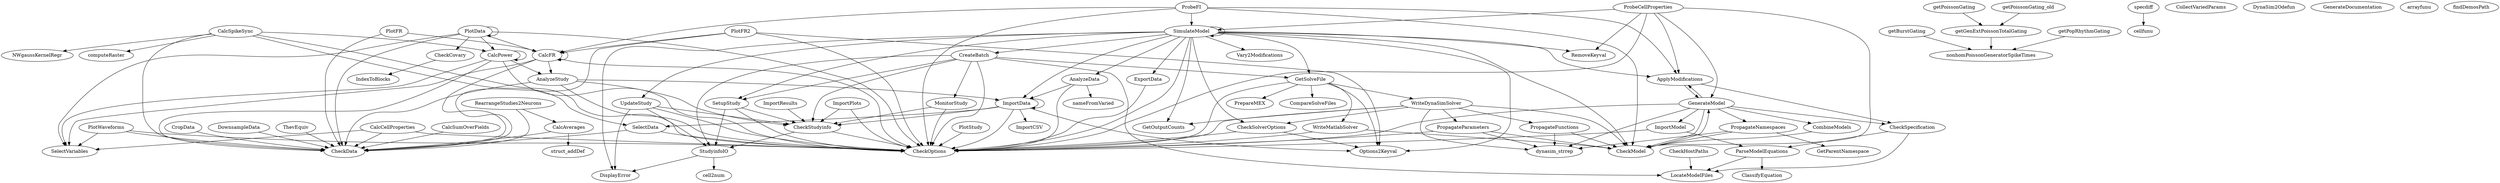 /* Created by mdot for Matlab */
digraph m2html {
  AnalyzeData -> CheckOptions;
  AnalyzeData -> ImportData;
  AnalyzeData -> nameFromVaried;
  AnalyzeStudy -> CheckData;
  AnalyzeStudy -> CheckOptions;
  AnalyzeStudy -> CheckStudyinfo;
  AnalyzeStudy -> ImportData;
  ApplyModifications -> CheckSpecification;
  ApplyModifications -> GenerateModel;
  CalcAverages -> CheckData;
  CalcAverages -> struct_addDef;
  CalcCellProperties -> CheckData;
  CalcCellProperties -> CheckOptions;
  CalcCellProperties -> SelectVariables;
  CalcFR -> AnalyzeStudy;
  CalcFR -> CalcFR;
  CalcFR -> CheckData;
  CalcFR -> CheckOptions;
  CalcFR -> SelectVariables;
  CalcPower -> AnalyzeStudy;
  CalcPower -> CalcPower;
  CalcPower -> CheckData;
  CalcPower -> CheckOptions;
  CalcPower -> SelectVariables;
  CalcSpikeSync -> CalcPower;
  CalcSpikeSync -> CheckData;
  CalcSpikeSync -> CheckOptions;
  CalcSpikeSync -> NWgaussKernelRegr;
  CalcSpikeSync -> SelectData;
  CalcSpikeSync -> computeRaster;
  CalcSumOverFields -> CheckData;
  CheckCovary -> IndexToBlocks;
  CheckHostPaths -> LocateModelFiles;
  CheckModel -> GenerateModel;
  CheckSolverOptions -> CheckOptions;
  CheckSolverOptions -> Options2Keyval;
  CheckSpecification -> LocateModelFiles;
  CheckSpecification -> ParseModelEquations;
  CheckStudyinfo -> CheckOptions;
  CheckStudyinfo -> StudyinfoIO;
  CombineModels -> CheckModel;
  CreateBatch -> CheckOptions;
  CreateBatch -> CheckStudyinfo;
  CreateBatch -> GetSolveFile;
  CreateBatch -> LocateModelFiles;
  CreateBatch -> MonitorStudy;
  CreateBatch -> SetupStudy;
  CreateBatch -> StudyinfoIO;
  CropData -> CheckData;
  DownsampleData -> CheckData;
  ExportData -> CheckOptions;
  GenerateModel -> ApplyModifications;
  GenerateModel -> CheckModel;
  GenerateModel -> CheckOptions;
  GenerateModel -> CheckSpecification;
  GenerateModel -> CombineModels;
  GenerateModel -> ImportModel;
  GenerateModel -> PropagateNamespaces;
  GenerateModel -> dynasim_strrep;
  GetSolveFile -> CheckOptions;
  GetSolveFile -> CompareSolveFiles;
  GetSolveFile -> Options2Keyval;
  GetSolveFile -> PrepareMEX;
  GetSolveFile -> WriteDynaSimSolver;
  GetSolveFile -> WriteMatlabSolver;
  ImportData -> CheckOptions;
  ImportData -> CheckStudyinfo;
  ImportData -> ImportCSV;
  ImportData -> ImportData;
  ImportData -> Options2Keyval;
  ImportData -> SelectData;
  ImportModel -> CheckOptions;
  ImportModel -> ParseModelEquations;
  ImportPlots -> CheckOptions;
  ImportPlots -> CheckStudyinfo;
  ImportResults -> CheckStudyinfo;
  MonitorStudy -> CheckOptions;
  MonitorStudy -> CheckStudyinfo;
  ParseModelEquations -> ClassifyEquation;
  ParseModelEquations -> LocateModelFiles;
  PlotData -> CalcFR;
  PlotData -> CalcPower;
  PlotData -> CheckCovary;
  PlotData -> CheckData;
  PlotData -> CheckOptions;
  PlotData -> PlotData;
  PlotData -> SelectVariables;
  PlotFR -> CalcFR;
  PlotFR -> CheckData;
  PlotFR2 -> CalcFR;
  PlotFR2 -> CheckData;
  PlotFR2 -> CheckOptions;
  PlotFR2 -> Options2Keyval;
  PlotStudy -> CheckOptions;
  PlotWaveforms -> CheckData;
  PlotWaveforms -> CheckOptions;
  PlotWaveforms -> SelectVariables;
  ProbeCellProperties -> ApplyModifications;
  ProbeCellProperties -> CheckModel;
  ProbeCellProperties -> CheckOptions;
  ProbeCellProperties -> GenerateModel;
  ProbeCellProperties -> RemoveKeyval;
  ProbeCellProperties -> SimulateModel;
  ProbeFI -> ApplyModifications;
  ProbeFI -> CalcFR;
  ProbeFI -> CheckModel;
  ProbeFI -> CheckOptions;
  ProbeFI -> SimulateModel;
  PropagateFunctions -> CheckModel;
  PropagateFunctions -> dynasim_strrep;
  PropagateNamespaces -> CheckModel;
  PropagateNamespaces -> GetParentNamespace;
  PropagateNamespaces -> dynasim_strrep;
  PropagateParameters -> CheckModel;
  PropagateParameters -> CheckOptions;
  PropagateParameters -> dynasim_strrep;
  RearrangeStudies2Neurons -> CalcAverages;
  RearrangeStudies2Neurons -> CheckData;
  SelectData -> CheckData;
  SelectData -> CheckOptions;
  SetupStudy -> CheckOptions;
  SetupStudy -> CheckStudyinfo;
  SetupStudy -> StudyinfoIO;
  SimulateModel -> AnalyzeData;
  SimulateModel -> ApplyModifications;
  SimulateModel -> CheckModel;
  SimulateModel -> CheckOptions;
  SimulateModel -> CheckSolverOptions;
  SimulateModel -> CreateBatch;
  SimulateModel -> DisplayError;
  SimulateModel -> ExportData;
  SimulateModel -> GetOutputCounts;
  SimulateModel -> GetSolveFile;
  SimulateModel -> ImportData;
  SimulateModel -> Options2Keyval;
  SimulateModel -> RemoveKeyval;
  SimulateModel -> SetupStudy;
  SimulateModel -> SimulateModel;
  SimulateModel -> UpdateStudy;
  SimulateModel -> Vary2Modifications;
  StudyinfoIO -> DisplayError;
  StudyinfoIO -> cell2num;
  ThevEquiv -> CheckData;
  UpdateStudy -> CheckOptions;
  UpdateStudy -> CheckStudyinfo;
  UpdateStudy -> DisplayError;
  UpdateStudy -> StudyinfoIO;
  WriteDynaSimSolver -> CheckModel;
  WriteDynaSimSolver -> CheckOptions;
  WriteDynaSimSolver -> CheckSolverOptions;
  WriteDynaSimSolver -> GetOutputCounts;
  WriteDynaSimSolver -> PropagateFunctions;
  WriteDynaSimSolver -> PropagateParameters;
  WriteDynaSimSolver -> dynasim_strrep;
  WriteMatlabSolver -> CheckModel;
  WriteMatlabSolver -> CheckOptions;
  getBurstGating -> nonhomPoissonGeneratorSpikeTimes;
  getGenExtPoissonTotalGating -> nonhomPoissonGeneratorSpikeTimes;
  getPoissonGating -> getGenExtPoissonTotalGating;
  getPoissonGating_old -> getGenExtPoissonTotalGating;
  getPopRhythmGating -> nonhomPoissonGeneratorSpikeTimes;
  specdiff -> cellfunu;

  AnalyzeData [URL="AnalyzeData.html"];
  AnalyzeStudy [URL="AnalyzeStudy.html"];
  ApplyModifications [URL="ApplyModifications.html"];
  CalcAverages [URL="CalcAverages.html"];
  CalcCellProperties [URL="CalcCellProperties.html"];
  CalcFR [URL="CalcFR.html"];
  CalcPower [URL="CalcPower.html"];
  CalcSpikeSync [URL="CalcSpikeSync.html"];
  CalcSumOverFields [URL="CalcSumOverFields.html"];
  CheckCovary [URL="CheckCovary.html"];
  CheckData [URL="CheckData.html"];
  CheckHostPaths [URL="CheckHostPaths.html"];
  CheckModel [URL="CheckModel.html"];
  CheckOptions [URL="CheckOptions.html"];
  CheckSolverOptions [URL="CheckSolverOptions.html"];
  CheckSpecification [URL="CheckSpecification.html"];
  CheckStudyinfo [URL="CheckStudyinfo.html"];
  ClassifyEquation [URL="ClassifyEquation.html"];
  CollectVariedParams [URL="CollectVariedParams.html"];
  CombineModels [URL="CombineModels.html"];
  CompareSolveFiles [URL="CompareSolveFiles.html"];
  CreateBatch [URL="CreateBatch.html"];
  CropData [URL="CropData.html"];
  DisplayError [URL="DisplayError.html"];
  DownsampleData [URL="DownsampleData.html"];
  DynaSim2Odefun [URL="DynaSim2Odefun.html"];
  ExportData [URL="ExportData.html"];
  GenerateDocumentation [URL="GenerateDocumentation.html"];
  GenerateModel [URL="GenerateModel.html"];
  GetOutputCounts [URL="GetOutputCounts.html"];
  GetParentNamespace [URL="GetParentNamespace.html"];
  GetSolveFile [URL="GetSolveFile.html"];
  ImportCSV [URL="ImportCSV.html"];
  ImportData [URL="ImportData.html"];
  ImportModel [URL="ImportModel.html"];
  ImportPlots [URL="ImportPlots.html"];
  ImportResults [URL="ImportResults.html"];
  IndexToBlocks [URL="IndexToBlocks.html"];
  LocateModelFiles [URL="LocateModelFiles.html"];
  MonitorStudy [URL="MonitorStudy.html"];
  NWgaussKernelRegr [URL="NWgaussKernelRegr.html"];
  Options2Keyval [URL="Options2Keyval.html"];
  ParseModelEquations [URL="ParseModelEquations.html"];
  PlotData [URL="PlotData.html"];
  PlotFR [URL="PlotFR.html"];
  PlotFR2 [URL="PlotFR2.html"];
  PlotStudy [URL="PlotStudy.html"];
  PlotWaveforms [URL="PlotWaveforms.html"];
  PrepareMEX [URL="PrepareMEX.html"];
  ProbeCellProperties [URL="ProbeCellProperties.html"];
  ProbeFI [URL="ProbeFI.html"];
  PropagateFunctions [URL="PropagateFunctions.html"];
  PropagateNamespaces [URL="PropagateNamespaces.html"];
  PropagateParameters [URL="PropagateParameters.html"];
  RearrangeStudies2Neurons [URL="RearrangeStudies2Neurons.html"];
  RemoveKeyval [URL="RemoveKeyval.html"];
  SelectData [URL="SelectData.html"];
  SelectVariables [URL="SelectVariables.html"];
  SetupStudy [URL="SetupStudy.html"];
  SimulateModel [URL="SimulateModel.html"];
  StudyinfoIO [URL="StudyinfoIO.html"];
  ThevEquiv [URL="ThevEquiv.html"];
  UpdateStudy [URL="UpdateStudy.html"];
  Vary2Modifications [URL="Vary2Modifications.html"];
  WriteDynaSimSolver [URL="WriteDynaSimSolver.html"];
  WriteMatlabSolver [URL="WriteMatlabSolver.html"];
  arrayfunu [URL="arrayfunu.html"];
  cell2num [URL="cell2num.html"];
  cellfunu [URL="cellfunu.html"];
  computeRaster [URL="computeRaster.html"];
  dynasim_strrep [URL="dynasim_strrep.html"];
  findDemosPath [URL="findDemosPath.html"];
  getBurstGating [URL="getBurstGating.html"];
  getGenExtPoissonTotalGating [URL="getGenExtPoissonTotalGating.html"];
  getPoissonGating [URL="getPoissonGating.html"];
  getPoissonGating_old [URL="getPoissonGating_old.html"];
  getPopRhythmGating [URL="getPopRhythmGating.html"];
  nameFromVaried [URL="nameFromVaried.html"];
  nonhomPoissonGeneratorSpikeTimes [URL="nonhomPoissonGeneratorSpikeTimes.html"];
  specdiff [URL="specdiff.html"];
  struct_addDef [URL="struct_addDef.html"];
}